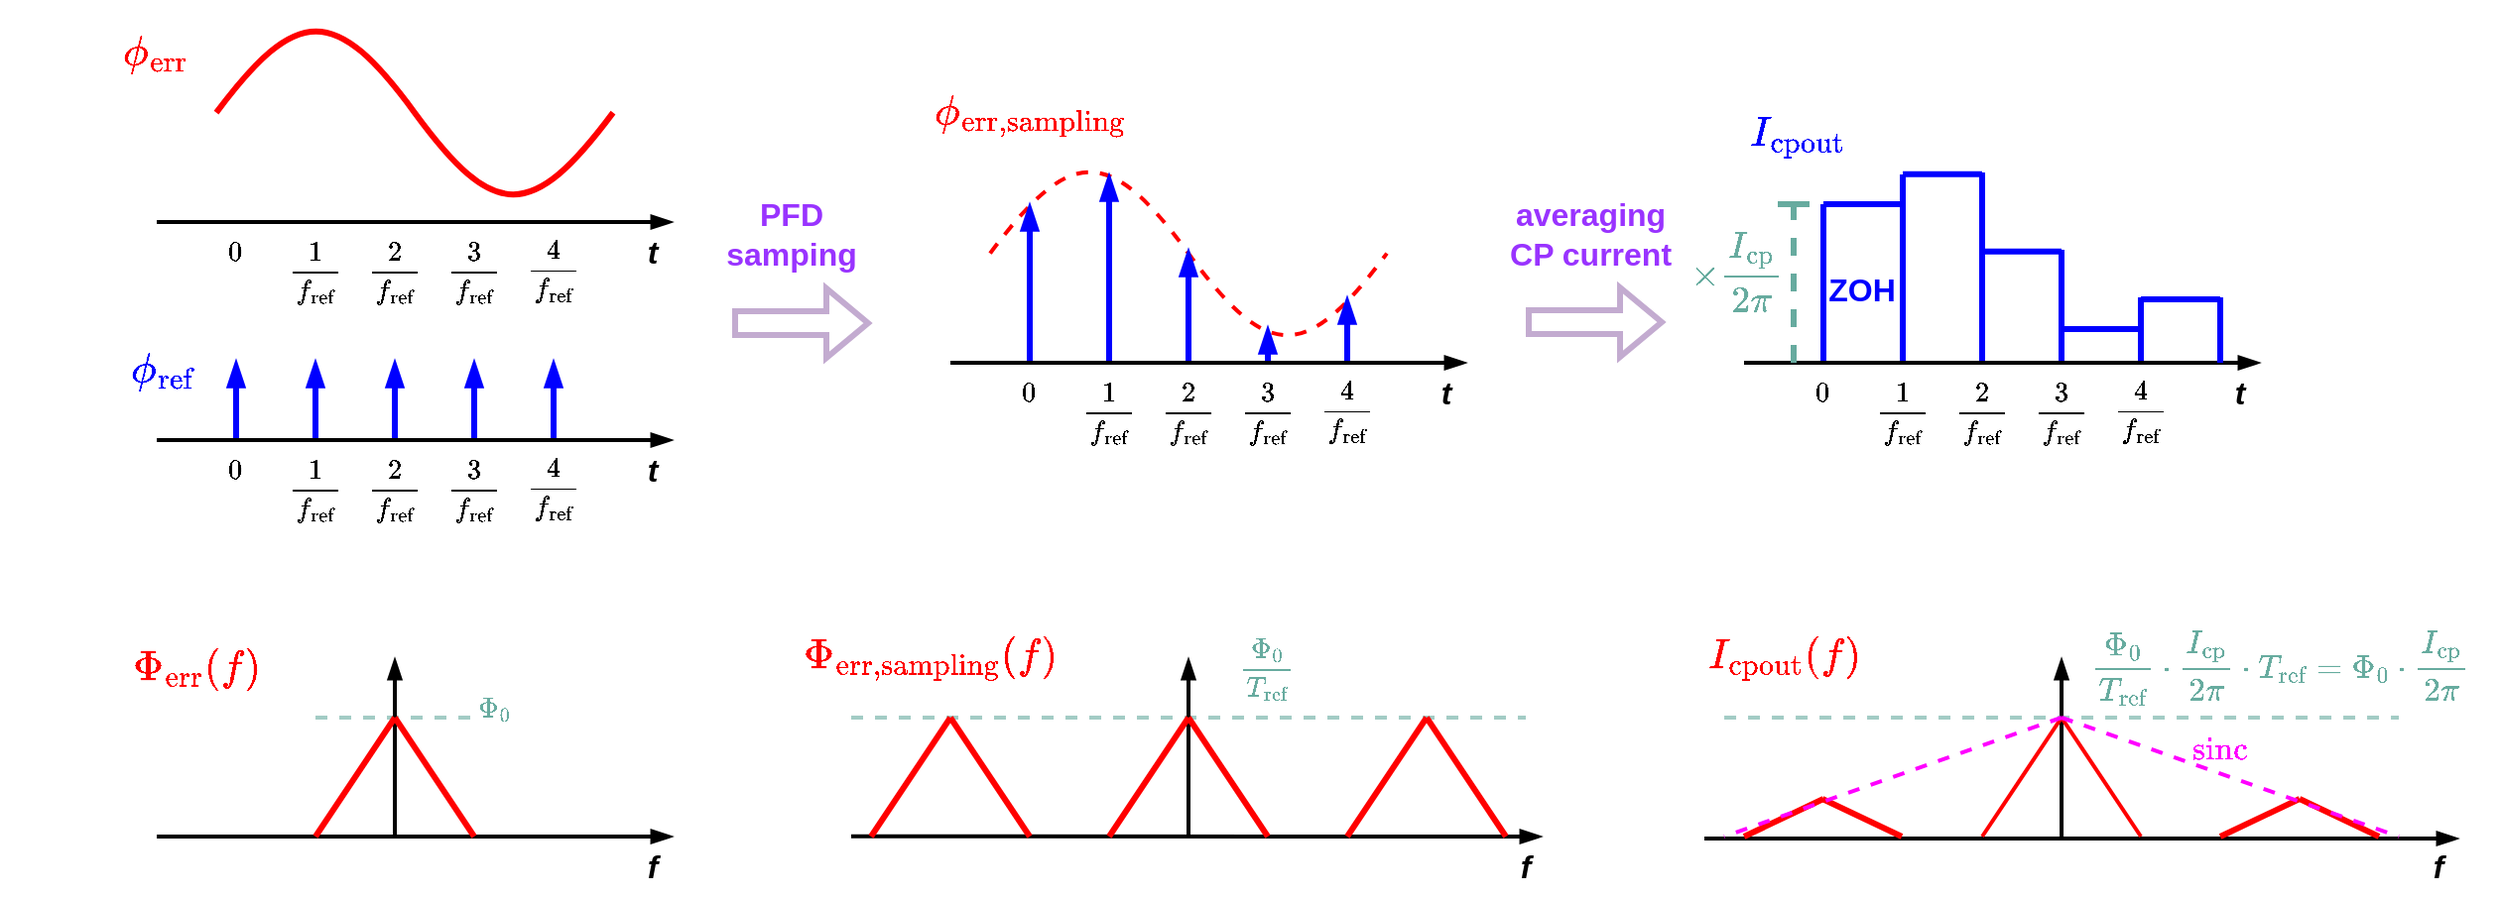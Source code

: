 <mxfile version="28.0.7">
  <diagram name="Page-1" id="WbomQFyr4mOSYKK_uOfv">
    <mxGraphModel dx="1104" dy="745" grid="1" gridSize="10" guides="1" tooltips="1" connect="1" arrows="1" fold="1" page="1" pageScale="1" pageWidth="850" pageHeight="1100" math="1" shadow="0">
      <root>
        <mxCell id="0" />
        <mxCell id="1" parent="0" />
        <mxCell id="v1X2Iz-Z-YhmHoCjYg2L-46" value="" style="endArrow=none;dashed=1;html=1;strokeWidth=2;rounded=0;strokeColor=#67AB9F;opacity=60;" parent="1" edge="1">
          <mxGeometry width="50" height="50" relative="1" as="geometry">
            <mxPoint x="120" y="619" as="sourcePoint" />
            <mxPoint x="200" y="619" as="targetPoint" />
          </mxGeometry>
        </mxCell>
        <mxCell id="v1X2Iz-Z-YhmHoCjYg2L-2" value="" style="pointerEvents=1;verticalLabelPosition=bottom;shadow=0;dashed=0;align=center;html=1;verticalAlign=top;shape=mxgraph.electrical.waveforms.sine_wave;strokeWidth=3;strokeColor=#FF0000;" parent="1" vertex="1">
          <mxGeometry x="70" y="259" width="200" height="110" as="geometry" />
        </mxCell>
        <mxCell id="v1X2Iz-Z-YhmHoCjYg2L-5" value="" style="endArrow=blockThin;html=1;rounded=0;endFill=1;strokeWidth=3;strokeColor=#0000FF;" parent="1" edge="1">
          <mxGeometry width="50" height="50" relative="1" as="geometry">
            <mxPoint x="80" y="479" as="sourcePoint" />
            <mxPoint x="80" y="439" as="targetPoint" />
          </mxGeometry>
        </mxCell>
        <mxCell id="v1X2Iz-Z-YhmHoCjYg2L-6" value="" style="endArrow=blockThin;html=1;rounded=0;endFill=1;strokeWidth=3;strokeColor=#0000FF;" parent="1" edge="1">
          <mxGeometry width="50" height="50" relative="1" as="geometry">
            <mxPoint x="120" y="479" as="sourcePoint" />
            <mxPoint x="120" y="439" as="targetPoint" />
          </mxGeometry>
        </mxCell>
        <mxCell id="v1X2Iz-Z-YhmHoCjYg2L-7" value="" style="endArrow=blockThin;html=1;rounded=0;endFill=1;strokeWidth=3;strokeColor=#0000FF;" parent="1" edge="1">
          <mxGeometry width="50" height="50" relative="1" as="geometry">
            <mxPoint x="160" y="479" as="sourcePoint" />
            <mxPoint x="160" y="439" as="targetPoint" />
          </mxGeometry>
        </mxCell>
        <mxCell id="v1X2Iz-Z-YhmHoCjYg2L-8" value="" style="endArrow=blockThin;html=1;rounded=0;endFill=1;strokeWidth=3;strokeColor=#0000FF;" parent="1" edge="1">
          <mxGeometry width="50" height="50" relative="1" as="geometry">
            <mxPoint x="200" y="479" as="sourcePoint" />
            <mxPoint x="200" y="439" as="targetPoint" />
          </mxGeometry>
        </mxCell>
        <mxCell id="v1X2Iz-Z-YhmHoCjYg2L-9" value="" style="endArrow=blockThin;html=1;rounded=0;endFill=1;strokeWidth=3;strokeColor=#0000FF;" parent="1" edge="1">
          <mxGeometry width="50" height="50" relative="1" as="geometry">
            <mxPoint x="240" y="479" as="sourcePoint" />
            <mxPoint x="240" y="439" as="targetPoint" />
          </mxGeometry>
        </mxCell>
        <mxCell id="v1X2Iz-Z-YhmHoCjYg2L-10" value="" style="endArrow=blockThin;html=1;rounded=0;endFill=1;strokeWidth=2;" parent="1" edge="1">
          <mxGeometry width="50" height="50" relative="1" as="geometry">
            <mxPoint x="40" y="479" as="sourcePoint" />
            <mxPoint x="300" y="479" as="targetPoint" />
          </mxGeometry>
        </mxCell>
        <mxCell id="v1X2Iz-Z-YhmHoCjYg2L-11" value="&lt;font style=&quot;font-size: 18px; color: rgb(255, 0, 0);&quot;&gt;&lt;b&gt;$$\phi_\text{err}$$&lt;/b&gt;&lt;/font&gt;" style="text;html=1;align=center;verticalAlign=middle;whiteSpace=wrap;rounded=0;" parent="1" vertex="1">
          <mxGeometry x="10" y="269" width="60" height="30" as="geometry" />
        </mxCell>
        <mxCell id="v1X2Iz-Z-YhmHoCjYg2L-12" value="&lt;font style=&quot;font-size: 16px; color: rgb(153, 51, 255);&quot;&gt;&lt;b style=&quot;&quot;&gt;PFD samping&lt;/b&gt;&lt;/font&gt;" style="text;html=1;align=center;verticalAlign=middle;whiteSpace=wrap;rounded=0;" parent="1" vertex="1">
          <mxGeometry x="330" y="360" width="60" height="30" as="geometry" />
        </mxCell>
        <mxCell id="v1X2Iz-Z-YhmHoCjYg2L-13" value="" style="shape=flexArrow;endArrow=classic;html=1;rounded=0;strokeColor=#C3ABD0;strokeWidth=3;" parent="1" edge="1">
          <mxGeometry width="50" height="50" relative="1" as="geometry">
            <mxPoint x="330" y="420" as="sourcePoint" />
            <mxPoint x="400" y="420" as="targetPoint" />
          </mxGeometry>
        </mxCell>
        <mxCell id="v1X2Iz-Z-YhmHoCjYg2L-21" value="$$0$$" style="text;html=1;align=center;verticalAlign=middle;whiteSpace=wrap;rounded=0;" parent="1" vertex="1">
          <mxGeometry x="50" y="479" width="60" height="30" as="geometry" />
        </mxCell>
        <mxCell id="v1X2Iz-Z-YhmHoCjYg2L-22" value="$$\frac{1}{f_\text{ref}}$$" style="text;html=1;align=center;verticalAlign=middle;whiteSpace=wrap;rounded=0;" parent="1" vertex="1">
          <mxGeometry x="90" y="489" width="60" height="30" as="geometry" />
        </mxCell>
        <mxCell id="v1X2Iz-Z-YhmHoCjYg2L-23" value="$$\frac{2}{f_\text{ref}}$$" style="text;html=1;align=center;verticalAlign=middle;whiteSpace=wrap;rounded=0;" parent="1" vertex="1">
          <mxGeometry x="130" y="489" width="60" height="30" as="geometry" />
        </mxCell>
        <mxCell id="v1X2Iz-Z-YhmHoCjYg2L-24" value="$$\frac{3}{f_\text{ref}}$$" style="text;html=1;align=center;verticalAlign=middle;whiteSpace=wrap;rounded=0;" parent="1" vertex="1">
          <mxGeometry x="170" y="489" width="60" height="30" as="geometry" />
        </mxCell>
        <mxCell id="v1X2Iz-Z-YhmHoCjYg2L-25" value="$$\frac{4}{f_\text{ref}}$$" style="text;html=1;align=center;verticalAlign=middle;whiteSpace=wrap;rounded=0;" parent="1" vertex="1">
          <mxGeometry x="210" y="489" width="60" height="30" as="geometry" />
        </mxCell>
        <mxCell id="v1X2Iz-Z-YhmHoCjYg2L-26" value="" style="pointerEvents=1;verticalLabelPosition=bottom;shadow=0;dashed=1;align=center;html=1;verticalAlign=top;shape=mxgraph.electrical.waveforms.sine_wave;strokeWidth=2;strokeColor=#FF0000;" parent="1" vertex="1">
          <mxGeometry x="460" y="330" width="200" height="110" as="geometry" />
        </mxCell>
        <mxCell id="v1X2Iz-Z-YhmHoCjYg2L-27" value="" style="endArrow=blockThin;html=1;rounded=0;endFill=1;strokeWidth=3;strokeColor=#0000FF;" parent="1" edge="1">
          <mxGeometry width="50" height="50" relative="1" as="geometry">
            <mxPoint x="480" y="440" as="sourcePoint" />
            <mxPoint x="480" y="360" as="targetPoint" />
          </mxGeometry>
        </mxCell>
        <mxCell id="v1X2Iz-Z-YhmHoCjYg2L-28" value="" style="endArrow=blockThin;html=1;rounded=0;endFill=1;strokeWidth=3;strokeColor=#0000FF;" parent="1" edge="1">
          <mxGeometry width="50" height="50" relative="1" as="geometry">
            <mxPoint x="520" y="440" as="sourcePoint" />
            <mxPoint x="520" y="345" as="targetPoint" />
          </mxGeometry>
        </mxCell>
        <mxCell id="v1X2Iz-Z-YhmHoCjYg2L-29" value="" style="endArrow=blockThin;html=1;rounded=0;endFill=1;strokeWidth=3;strokeColor=#0000FF;" parent="1" edge="1">
          <mxGeometry width="50" height="50" relative="1" as="geometry">
            <mxPoint x="560" y="440" as="sourcePoint" />
            <mxPoint x="560" y="383" as="targetPoint" />
          </mxGeometry>
        </mxCell>
        <mxCell id="v1X2Iz-Z-YhmHoCjYg2L-30" value="" style="endArrow=blockThin;html=1;rounded=0;endFill=1;strokeWidth=3;strokeColor=#0000FF;" parent="1" edge="1">
          <mxGeometry width="50" height="50" relative="1" as="geometry">
            <mxPoint x="600" y="440" as="sourcePoint" />
            <mxPoint x="600" y="422" as="targetPoint" />
          </mxGeometry>
        </mxCell>
        <mxCell id="v1X2Iz-Z-YhmHoCjYg2L-31" value="" style="endArrow=blockThin;html=1;rounded=0;endFill=1;strokeWidth=3;strokeColor=#0000FF;" parent="1" edge="1">
          <mxGeometry width="50" height="50" relative="1" as="geometry">
            <mxPoint x="640" y="440" as="sourcePoint" />
            <mxPoint x="640" y="407" as="targetPoint" />
          </mxGeometry>
        </mxCell>
        <mxCell id="v1X2Iz-Z-YhmHoCjYg2L-32" value="" style="endArrow=blockThin;html=1;rounded=0;endFill=1;strokeWidth=2;" parent="1" edge="1">
          <mxGeometry width="50" height="50" relative="1" as="geometry">
            <mxPoint x="440" y="440" as="sourcePoint" />
            <mxPoint x="700" y="440" as="targetPoint" />
          </mxGeometry>
        </mxCell>
        <mxCell id="v1X2Iz-Z-YhmHoCjYg2L-33" value="$$0$$" style="text;html=1;align=center;verticalAlign=middle;whiteSpace=wrap;rounded=0;" parent="1" vertex="1">
          <mxGeometry x="450" y="440" width="60" height="30" as="geometry" />
        </mxCell>
        <mxCell id="v1X2Iz-Z-YhmHoCjYg2L-34" value="$$\frac{1}{f_\text{ref}}$$" style="text;html=1;align=center;verticalAlign=middle;whiteSpace=wrap;rounded=0;" parent="1" vertex="1">
          <mxGeometry x="490" y="450" width="60" height="30" as="geometry" />
        </mxCell>
        <mxCell id="v1X2Iz-Z-YhmHoCjYg2L-35" value="$$\frac{2}{f_\text{ref}}$$" style="text;html=1;align=center;verticalAlign=middle;whiteSpace=wrap;rounded=0;" parent="1" vertex="1">
          <mxGeometry x="530" y="450" width="60" height="30" as="geometry" />
        </mxCell>
        <mxCell id="v1X2Iz-Z-YhmHoCjYg2L-36" value="$$\frac{3}{f_\text{ref}}$$" style="text;html=1;align=center;verticalAlign=middle;whiteSpace=wrap;rounded=0;" parent="1" vertex="1">
          <mxGeometry x="570" y="450" width="60" height="30" as="geometry" />
        </mxCell>
        <mxCell id="v1X2Iz-Z-YhmHoCjYg2L-37" value="$$\frac{4}{f_\text{ref}}$$" style="text;html=1;align=center;verticalAlign=middle;whiteSpace=wrap;rounded=0;" parent="1" vertex="1">
          <mxGeometry x="610" y="450" width="60" height="30" as="geometry" />
        </mxCell>
        <mxCell id="v1X2Iz-Z-YhmHoCjYg2L-39" value="" style="endArrow=blockThin;html=1;rounded=0;endFill=1;strokeWidth=2;" parent="1" edge="1">
          <mxGeometry width="50" height="50" relative="1" as="geometry">
            <mxPoint x="40" y="679" as="sourcePoint" />
            <mxPoint x="300" y="679" as="targetPoint" />
          </mxGeometry>
        </mxCell>
        <mxCell id="v1X2Iz-Z-YhmHoCjYg2L-42" value="" style="endArrow=blockThin;html=1;rounded=0;endFill=1;strokeWidth=2;" parent="1" edge="1">
          <mxGeometry width="50" height="50" relative="1" as="geometry">
            <mxPoint x="160" y="679" as="sourcePoint" />
            <mxPoint x="160" y="589" as="targetPoint" />
          </mxGeometry>
        </mxCell>
        <mxCell id="v1X2Iz-Z-YhmHoCjYg2L-40" value="" style="endArrow=none;html=1;rounded=0;strokeWidth=3;strokeColor=#FF0000;" parent="1" edge="1">
          <mxGeometry width="50" height="50" relative="1" as="geometry">
            <mxPoint x="120" y="679" as="sourcePoint" />
            <mxPoint x="160" y="619" as="targetPoint" />
          </mxGeometry>
        </mxCell>
        <mxCell id="v1X2Iz-Z-YhmHoCjYg2L-41" value="" style="endArrow=none;html=1;rounded=0;strokeWidth=3;strokeColor=#FF0000;" parent="1" edge="1">
          <mxGeometry width="50" height="50" relative="1" as="geometry">
            <mxPoint x="200" y="679" as="sourcePoint" />
            <mxPoint x="160" y="619" as="targetPoint" />
          </mxGeometry>
        </mxCell>
        <mxCell id="v1X2Iz-Z-YhmHoCjYg2L-43" value="&lt;font style=&quot;font-size: 18px; color: rgb(255, 0, 0);&quot;&gt;&lt;b&gt;$$\Phi_\text{err}(f)$$&lt;/b&gt;&lt;/font&gt;" style="text;html=1;align=center;verticalAlign=middle;whiteSpace=wrap;rounded=0;" parent="1" vertex="1">
          <mxGeometry x="30" y="579" width="60" height="30" as="geometry" />
        </mxCell>
        <mxCell id="v1X2Iz-Z-YhmHoCjYg2L-44" value="&lt;font style=&quot;font-size: 16px;&quot;&gt;&lt;b&gt;&lt;i&gt;t&lt;/i&gt;&lt;/b&gt;&lt;/font&gt;" style="text;html=1;align=center;verticalAlign=middle;whiteSpace=wrap;rounded=0;" parent="1" vertex="1">
          <mxGeometry x="260" y="479" width="60" height="30" as="geometry" />
        </mxCell>
        <mxCell id="v1X2Iz-Z-YhmHoCjYg2L-45" value="&lt;font style=&quot;font-size: 16px;&quot;&gt;&lt;b&gt;&lt;i&gt;f&lt;/i&gt;&lt;/b&gt;&lt;/font&gt;" style="text;html=1;align=center;verticalAlign=middle;whiteSpace=wrap;rounded=0;" parent="1" vertex="1">
          <mxGeometry x="260" y="679" width="60" height="30" as="geometry" />
        </mxCell>
        <mxCell id="v1X2Iz-Z-YhmHoCjYg2L-47" value="&lt;font style=&quot;color: rgb(103, 171, 159);&quot;&gt;&lt;b style=&quot;&quot;&gt;$$\Phi_0$$&lt;/b&gt;&lt;/font&gt;" style="text;html=1;align=center;verticalAlign=middle;whiteSpace=wrap;rounded=0;" parent="1" vertex="1">
          <mxGeometry x="180" y="599" width="60" height="30" as="geometry" />
        </mxCell>
        <mxCell id="v1X2Iz-Z-YhmHoCjYg2L-48" value="" style="endArrow=none;dashed=1;html=1;strokeWidth=2;rounded=0;strokeColor=#67AB9F;opacity=60;" parent="1" edge="1">
          <mxGeometry width="50" height="50" relative="1" as="geometry">
            <mxPoint x="390" y="619" as="sourcePoint" />
            <mxPoint x="730" y="619" as="targetPoint" />
          </mxGeometry>
        </mxCell>
        <mxCell id="v1X2Iz-Z-YhmHoCjYg2L-49" value="" style="endArrow=blockThin;html=1;rounded=0;endFill=1;strokeWidth=2;exitX=0.833;exitY=-0.003;exitDx=0;exitDy=0;exitPerimeter=0;" parent="1" edge="1">
          <mxGeometry width="50" height="50" relative="1" as="geometry">
            <mxPoint x="389.98" y="678.91" as="sourcePoint" />
            <mxPoint x="738" y="679" as="targetPoint" />
          </mxGeometry>
        </mxCell>
        <mxCell id="v1X2Iz-Z-YhmHoCjYg2L-50" value="" style="endArrow=blockThin;html=1;rounded=0;endFill=1;strokeWidth=2;" parent="1" edge="1">
          <mxGeometry width="50" height="50" relative="1" as="geometry">
            <mxPoint x="560" y="679" as="sourcePoint" />
            <mxPoint x="560" y="589" as="targetPoint" />
          </mxGeometry>
        </mxCell>
        <mxCell id="v1X2Iz-Z-YhmHoCjYg2L-51" value="" style="endArrow=none;html=1;rounded=0;strokeWidth=3;strokeColor=#FF0000;" parent="1" edge="1">
          <mxGeometry width="50" height="50" relative="1" as="geometry">
            <mxPoint x="520" y="679" as="sourcePoint" />
            <mxPoint x="560" y="619" as="targetPoint" />
          </mxGeometry>
        </mxCell>
        <mxCell id="v1X2Iz-Z-YhmHoCjYg2L-52" value="" style="endArrow=none;html=1;rounded=0;strokeWidth=3;strokeColor=#FF0000;" parent="1" edge="1">
          <mxGeometry width="50" height="50" relative="1" as="geometry">
            <mxPoint x="600" y="679" as="sourcePoint" />
            <mxPoint x="560" y="619" as="targetPoint" />
          </mxGeometry>
        </mxCell>
        <mxCell id="v1X2Iz-Z-YhmHoCjYg2L-54" value="&lt;font style=&quot;font-size: 16px;&quot;&gt;&lt;b&gt;&lt;i&gt;f&lt;/i&gt;&lt;/b&gt;&lt;/font&gt;" style="text;html=1;align=center;verticalAlign=middle;whiteSpace=wrap;rounded=0;" parent="1" vertex="1">
          <mxGeometry x="700" y="679" width="60" height="30" as="geometry" />
        </mxCell>
        <mxCell id="v1X2Iz-Z-YhmHoCjYg2L-55" value="&lt;font style=&quot;color: rgb(103, 171, 159);&quot;&gt;&lt;b style=&quot;&quot;&gt;$$\frac{\Phi_0}{T_\text{ref}}$$&lt;/b&gt;&lt;/font&gt;" style="text;html=1;align=center;verticalAlign=middle;whiteSpace=wrap;rounded=0;" parent="1" vertex="1">
          <mxGeometry x="570" y="579" width="60" height="30" as="geometry" />
        </mxCell>
        <mxCell id="v1X2Iz-Z-YhmHoCjYg2L-58" value="" style="endArrow=none;html=1;rounded=0;strokeWidth=3;strokeColor=#FF0000;" parent="1" edge="1">
          <mxGeometry width="50" height="50" relative="1" as="geometry">
            <mxPoint x="640" y="679" as="sourcePoint" />
            <mxPoint x="680" y="619" as="targetPoint" />
          </mxGeometry>
        </mxCell>
        <mxCell id="v1X2Iz-Z-YhmHoCjYg2L-59" value="" style="endArrow=none;html=1;rounded=0;strokeWidth=3;strokeColor=#FF0000;" parent="1" edge="1">
          <mxGeometry width="50" height="50" relative="1" as="geometry">
            <mxPoint x="720" y="679" as="sourcePoint" />
            <mxPoint x="680" y="619" as="targetPoint" />
          </mxGeometry>
        </mxCell>
        <mxCell id="v1X2Iz-Z-YhmHoCjYg2L-62" value="" style="endArrow=none;html=1;rounded=0;strokeWidth=3;strokeColor=#FF0000;" parent="1" edge="1">
          <mxGeometry width="50" height="50" relative="1" as="geometry">
            <mxPoint x="400" y="679" as="sourcePoint" />
            <mxPoint x="440" y="619" as="targetPoint" />
          </mxGeometry>
        </mxCell>
        <mxCell id="v1X2Iz-Z-YhmHoCjYg2L-63" value="" style="endArrow=none;html=1;rounded=0;strokeWidth=3;strokeColor=#FF0000;" parent="1" edge="1">
          <mxGeometry width="50" height="50" relative="1" as="geometry">
            <mxPoint x="480" y="679" as="sourcePoint" />
            <mxPoint x="440" y="619" as="targetPoint" />
          </mxGeometry>
        </mxCell>
        <mxCell id="v1X2Iz-Z-YhmHoCjYg2L-64" value="&lt;font style=&quot;font-size: 18px; color: rgb(255, 0, 0);&quot;&gt;&lt;b&gt;$$\Phi_\text{err,sampling}(f)$$&lt;/b&gt;&lt;/font&gt;" style="text;html=1;align=center;verticalAlign=middle;whiteSpace=wrap;rounded=0;" parent="1" vertex="1">
          <mxGeometry x="400" y="574" width="60" height="30" as="geometry" />
        </mxCell>
        <mxCell id="v1X2Iz-Z-YhmHoCjYg2L-65" value="&lt;font style=&quot;font-size: 18px; color: rgb(255, 0, 0);&quot;&gt;&lt;b&gt;$$\phi_\text{err,sampling}$$&lt;/b&gt;&lt;/font&gt;" style="text;html=1;align=center;verticalAlign=middle;whiteSpace=wrap;rounded=0;" parent="1" vertex="1">
          <mxGeometry x="450" y="300" width="60" height="30" as="geometry" />
        </mxCell>
        <mxCell id="v1X2Iz-Z-YhmHoCjYg2L-66" value="" style="endArrow=blockThin;html=1;rounded=0;endFill=1;strokeWidth=2;" parent="1" edge="1">
          <mxGeometry width="50" height="50" relative="1" as="geometry">
            <mxPoint x="40" y="369" as="sourcePoint" />
            <mxPoint x="300" y="369" as="targetPoint" />
          </mxGeometry>
        </mxCell>
        <mxCell id="v1X2Iz-Z-YhmHoCjYg2L-67" value="$$0$$" style="text;html=1;align=center;verticalAlign=middle;whiteSpace=wrap;rounded=0;" parent="1" vertex="1">
          <mxGeometry x="50" y="369" width="60" height="30" as="geometry" />
        </mxCell>
        <mxCell id="v1X2Iz-Z-YhmHoCjYg2L-68" value="$$\frac{1}{f_\text{ref}}$$" style="text;html=1;align=center;verticalAlign=middle;whiteSpace=wrap;rounded=0;" parent="1" vertex="1">
          <mxGeometry x="90" y="379" width="60" height="30" as="geometry" />
        </mxCell>
        <mxCell id="v1X2Iz-Z-YhmHoCjYg2L-69" value="$$\frac{2}{f_\text{ref}}$$" style="text;html=1;align=center;verticalAlign=middle;whiteSpace=wrap;rounded=0;" parent="1" vertex="1">
          <mxGeometry x="130" y="379" width="60" height="30" as="geometry" />
        </mxCell>
        <mxCell id="v1X2Iz-Z-YhmHoCjYg2L-70" value="$$\frac{3}{f_\text{ref}}$$" style="text;html=1;align=center;verticalAlign=middle;whiteSpace=wrap;rounded=0;" parent="1" vertex="1">
          <mxGeometry x="170" y="379" width="60" height="30" as="geometry" />
        </mxCell>
        <mxCell id="v1X2Iz-Z-YhmHoCjYg2L-71" value="$$\frac{4}{f_\text{ref}}$$" style="text;html=1;align=center;verticalAlign=middle;whiteSpace=wrap;rounded=0;" parent="1" vertex="1">
          <mxGeometry x="210" y="379" width="60" height="30" as="geometry" />
        </mxCell>
        <mxCell id="v1X2Iz-Z-YhmHoCjYg2L-72" value="&lt;font style=&quot;font-size: 16px;&quot;&gt;&lt;b&gt;&lt;i&gt;t&lt;/i&gt;&lt;/b&gt;&lt;/font&gt;" style="text;html=1;align=center;verticalAlign=middle;whiteSpace=wrap;rounded=0;" parent="1" vertex="1">
          <mxGeometry x="260" y="369" width="60" height="30" as="geometry" />
        </mxCell>
        <mxCell id="v1X2Iz-Z-YhmHoCjYg2L-75" value="" style="endArrow=none;html=1;rounded=0;endFill=0;strokeWidth=3;strokeColor=#0000FF;" parent="1" edge="1">
          <mxGeometry width="50" height="50" relative="1" as="geometry">
            <mxPoint x="880" y="440" as="sourcePoint" />
            <mxPoint x="880" y="360" as="targetPoint" />
          </mxGeometry>
        </mxCell>
        <mxCell id="v1X2Iz-Z-YhmHoCjYg2L-76" value="" style="endArrow=none;html=1;rounded=0;endFill=0;strokeWidth=3;strokeColor=#0000FF;" parent="1" edge="1">
          <mxGeometry width="50" height="50" relative="1" as="geometry">
            <mxPoint x="920" y="440" as="sourcePoint" />
            <mxPoint x="920" y="345" as="targetPoint" />
          </mxGeometry>
        </mxCell>
        <mxCell id="v1X2Iz-Z-YhmHoCjYg2L-77" value="" style="endArrow=none;html=1;rounded=0;endFill=0;strokeWidth=3;strokeColor=#0000FF;" parent="1" edge="1">
          <mxGeometry width="50" height="50" relative="1" as="geometry">
            <mxPoint x="960" y="440" as="sourcePoint" />
            <mxPoint x="960" y="344" as="targetPoint" />
          </mxGeometry>
        </mxCell>
        <mxCell id="v1X2Iz-Z-YhmHoCjYg2L-78" value="" style="endArrow=none;html=1;rounded=0;endFill=0;strokeWidth=3;strokeColor=#0000FF;" parent="1" edge="1">
          <mxGeometry width="50" height="50" relative="1" as="geometry">
            <mxPoint x="1000" y="440" as="sourcePoint" />
            <mxPoint x="1000" y="383" as="targetPoint" />
          </mxGeometry>
        </mxCell>
        <mxCell id="v1X2Iz-Z-YhmHoCjYg2L-79" value="" style="endArrow=none;html=1;rounded=0;endFill=0;strokeWidth=3;strokeColor=#0000FF;" parent="1" edge="1">
          <mxGeometry width="50" height="50" relative="1" as="geometry">
            <mxPoint x="1040" y="440" as="sourcePoint" />
            <mxPoint x="1040" y="407" as="targetPoint" />
          </mxGeometry>
        </mxCell>
        <mxCell id="v1X2Iz-Z-YhmHoCjYg2L-80" value="" style="endArrow=blockThin;html=1;rounded=0;endFill=1;strokeWidth=2;" parent="1" edge="1">
          <mxGeometry width="50" height="50" relative="1" as="geometry">
            <mxPoint x="840" y="440" as="sourcePoint" />
            <mxPoint x="1100" y="440" as="targetPoint" />
          </mxGeometry>
        </mxCell>
        <mxCell id="v1X2Iz-Z-YhmHoCjYg2L-81" value="$$0$$" style="text;html=1;align=center;verticalAlign=middle;whiteSpace=wrap;rounded=0;" parent="1" vertex="1">
          <mxGeometry x="850" y="440" width="60" height="30" as="geometry" />
        </mxCell>
        <mxCell id="v1X2Iz-Z-YhmHoCjYg2L-82" value="$$\frac{1}{f_\text{ref}}$$" style="text;html=1;align=center;verticalAlign=middle;whiteSpace=wrap;rounded=0;" parent="1" vertex="1">
          <mxGeometry x="890" y="450" width="60" height="30" as="geometry" />
        </mxCell>
        <mxCell id="v1X2Iz-Z-YhmHoCjYg2L-83" value="$$\frac{2}{f_\text{ref}}$$" style="text;html=1;align=center;verticalAlign=middle;whiteSpace=wrap;rounded=0;" parent="1" vertex="1">
          <mxGeometry x="930" y="450" width="60" height="30" as="geometry" />
        </mxCell>
        <mxCell id="v1X2Iz-Z-YhmHoCjYg2L-84" value="$$\frac{3}{f_\text{ref}}$$" style="text;html=1;align=center;verticalAlign=middle;whiteSpace=wrap;rounded=0;" parent="1" vertex="1">
          <mxGeometry x="970" y="450" width="60" height="30" as="geometry" />
        </mxCell>
        <mxCell id="v1X2Iz-Z-YhmHoCjYg2L-85" value="$$\frac{4}{f_\text{ref}}$$" style="text;html=1;align=center;verticalAlign=middle;whiteSpace=wrap;rounded=0;" parent="1" vertex="1">
          <mxGeometry x="1010" y="450" width="60" height="30" as="geometry" />
        </mxCell>
        <mxCell id="v1X2Iz-Z-YhmHoCjYg2L-86" value="" style="endArrow=none;html=1;rounded=0;endFill=0;strokeWidth=3;strokeColor=#0000FF;" parent="1" edge="1">
          <mxGeometry width="50" height="50" relative="1" as="geometry">
            <mxPoint x="920" y="360" as="sourcePoint" />
            <mxPoint x="880" y="360" as="targetPoint" />
          </mxGeometry>
        </mxCell>
        <mxCell id="v1X2Iz-Z-YhmHoCjYg2L-87" value="" style="endArrow=none;html=1;rounded=0;endFill=0;strokeWidth=3;strokeColor=#0000FF;" parent="1" edge="1">
          <mxGeometry width="50" height="50" relative="1" as="geometry">
            <mxPoint x="960" y="344.92" as="sourcePoint" />
            <mxPoint x="920" y="344.92" as="targetPoint" />
          </mxGeometry>
        </mxCell>
        <mxCell id="v1X2Iz-Z-YhmHoCjYg2L-88" value="" style="endArrow=none;html=1;rounded=0;endFill=0;strokeWidth=3;strokeColor=#0000FF;" parent="1" edge="1">
          <mxGeometry width="50" height="50" relative="1" as="geometry">
            <mxPoint x="1000" y="383.92" as="sourcePoint" />
            <mxPoint x="960" y="383.92" as="targetPoint" />
          </mxGeometry>
        </mxCell>
        <mxCell id="v1X2Iz-Z-YhmHoCjYg2L-89" value="" style="endArrow=none;html=1;rounded=0;endFill=0;strokeWidth=3;strokeColor=#0000FF;" parent="1" edge="1">
          <mxGeometry width="50" height="50" relative="1" as="geometry">
            <mxPoint x="1039" y="423" as="sourcePoint" />
            <mxPoint x="999" y="423" as="targetPoint" />
          </mxGeometry>
        </mxCell>
        <mxCell id="v1X2Iz-Z-YhmHoCjYg2L-90" value="" style="endArrow=none;html=1;rounded=0;endFill=0;strokeWidth=3;strokeColor=#0000FF;" parent="1" edge="1">
          <mxGeometry width="50" height="50" relative="1" as="geometry">
            <mxPoint x="1080" y="408" as="sourcePoint" />
            <mxPoint x="1040" y="408" as="targetPoint" />
          </mxGeometry>
        </mxCell>
        <mxCell id="v1X2Iz-Z-YhmHoCjYg2L-91" value="" style="endArrow=none;html=1;rounded=0;endFill=0;strokeWidth=3;strokeColor=#0000FF;" parent="1" edge="1">
          <mxGeometry width="50" height="50" relative="1" as="geometry">
            <mxPoint x="1080" y="440" as="sourcePoint" />
            <mxPoint x="1080" y="407" as="targetPoint" />
          </mxGeometry>
        </mxCell>
        <mxCell id="v1X2Iz-Z-YhmHoCjYg2L-94" value="&lt;font style=&quot;font-size: 18px; color: rgb(0, 0, 255);&quot;&gt;&lt;b style=&quot;&quot;&gt;$$\phi_\text{ref}$$&lt;/b&gt;&lt;/font&gt;" style="text;html=1;align=center;verticalAlign=middle;whiteSpace=wrap;rounded=0;" parent="1" vertex="1">
          <mxGeometry x="20" y="429" width="45" height="30" as="geometry" />
        </mxCell>
        <mxCell id="v1X2Iz-Z-YhmHoCjYg2L-95" value="&lt;font style=&quot;font-size: 16px; color: rgb(153, 51, 255);&quot;&gt;&lt;b style=&quot;&quot;&gt;averaging&amp;nbsp; CP current&amp;nbsp;&lt;/b&gt;&lt;/font&gt;" style="text;html=1;align=center;verticalAlign=middle;whiteSpace=wrap;rounded=0;" parent="1" vertex="1">
          <mxGeometry x="720" y="360" width="90" height="30" as="geometry" />
        </mxCell>
        <mxCell id="v1X2Iz-Z-YhmHoCjYg2L-96" value="" style="shape=flexArrow;endArrow=classic;html=1;rounded=0;strokeColor=#C3ABD0;strokeWidth=3;" parent="1" edge="1">
          <mxGeometry width="50" height="50" relative="1" as="geometry">
            <mxPoint x="730" y="419.52" as="sourcePoint" />
            <mxPoint x="800" y="419.52" as="targetPoint" />
          </mxGeometry>
        </mxCell>
        <mxCell id="v1X2Iz-Z-YhmHoCjYg2L-97" value="&lt;font style=&quot;font-size: 16px; color: rgb(103, 171, 159);&quot;&gt;&lt;b style=&quot;&quot;&gt;$$\times\frac{I_\text{cp}}{2\pi}$$&lt;/b&gt;&lt;/font&gt;" style="text;html=1;align=center;verticalAlign=middle;whiteSpace=wrap;rounded=0;" parent="1" vertex="1">
          <mxGeometry x="814" y="379" width="45" height="30" as="geometry" />
        </mxCell>
        <mxCell id="v1X2Iz-Z-YhmHoCjYg2L-99" value="&lt;font style=&quot;font-size: 18px; color: rgb(0, 0, 255);&quot;&gt;&lt;b style=&quot;&quot;&gt;$$I_\text{cpout}$$&lt;/b&gt;&lt;/font&gt;" style="text;html=1;align=center;verticalAlign=middle;whiteSpace=wrap;rounded=0;" parent="1" vertex="1">
          <mxGeometry x="845" y="310" width="45" height="30" as="geometry" />
        </mxCell>
        <mxCell id="v1X2Iz-Z-YhmHoCjYg2L-100" value="&lt;font style=&quot;color: rgb(0, 0, 255); font-size: 16px;&quot;&gt;&lt;b style=&quot;&quot;&gt;ZOH&lt;/b&gt;&lt;/font&gt;" style="text;html=1;align=center;verticalAlign=middle;whiteSpace=wrap;rounded=0;strokeWidth=3;" parent="1" vertex="1">
          <mxGeometry x="877" y="388" width="45" height="30" as="geometry" />
        </mxCell>
        <mxCell id="v1X2Iz-Z-YhmHoCjYg2L-101" value="" style="endArrow=none;dashed=1;html=1;strokeWidth=2;rounded=0;strokeColor=#67AB9F;opacity=60;" parent="1" edge="1">
          <mxGeometry width="50" height="50" relative="1" as="geometry">
            <mxPoint x="830.02" y="619" as="sourcePoint" />
            <mxPoint x="1170.02" y="619" as="targetPoint" />
          </mxGeometry>
        </mxCell>
        <mxCell id="v1X2Iz-Z-YhmHoCjYg2L-102" value="" style="endArrow=blockThin;html=1;rounded=0;endFill=1;strokeWidth=2;" parent="1" edge="1">
          <mxGeometry width="50" height="50" relative="1" as="geometry">
            <mxPoint x="820" y="680" as="sourcePoint" />
            <mxPoint x="1200" y="680" as="targetPoint" />
          </mxGeometry>
        </mxCell>
        <mxCell id="v1X2Iz-Z-YhmHoCjYg2L-103" value="" style="endArrow=blockThin;html=1;rounded=0;endFill=1;strokeWidth=2;" parent="1" edge="1">
          <mxGeometry width="50" height="50" relative="1" as="geometry">
            <mxPoint x="1000.02" y="679" as="sourcePoint" />
            <mxPoint x="1000.02" y="589" as="targetPoint" />
          </mxGeometry>
        </mxCell>
        <mxCell id="v1X2Iz-Z-YhmHoCjYg2L-104" value="" style="endArrow=none;html=1;rounded=0;strokeWidth=2;strokeColor=#FF0000;" parent="1" edge="1">
          <mxGeometry width="50" height="50" relative="1" as="geometry">
            <mxPoint x="960.02" y="679" as="sourcePoint" />
            <mxPoint x="1000.02" y="619" as="targetPoint" />
          </mxGeometry>
        </mxCell>
        <mxCell id="v1X2Iz-Z-YhmHoCjYg2L-105" value="" style="endArrow=none;html=1;rounded=0;strokeWidth=2;strokeColor=#FF0000;" parent="1" edge="1">
          <mxGeometry width="50" height="50" relative="1" as="geometry">
            <mxPoint x="1040.02" y="679" as="sourcePoint" />
            <mxPoint x="1000.02" y="619" as="targetPoint" />
          </mxGeometry>
        </mxCell>
        <mxCell id="v1X2Iz-Z-YhmHoCjYg2L-107" value="&lt;font style=&quot;font-size: 14px;&quot; color=&quot;#67ab9f&quot;&gt;&lt;b style=&quot;&quot;&gt;$$\frac{\Phi_0}{T_\text{ref}}\cdot \frac{I_\text{cp}}{2\pi}\cdot T_\text{ref}=\Phi_0\cdot \frac{I_\text{cp}}{2\pi}$$&lt;/b&gt;&lt;/font&gt;" style="text;html=1;align=center;verticalAlign=middle;whiteSpace=wrap;rounded=0;" parent="1" vertex="1">
          <mxGeometry x="1030" y="579" width="160" height="30" as="geometry" />
        </mxCell>
        <mxCell id="v1X2Iz-Z-YhmHoCjYg2L-108" value="" style="endArrow=none;html=1;rounded=0;strokeWidth=3;strokeColor=#FF0000;" parent="1" edge="1">
          <mxGeometry width="50" height="50" relative="1" as="geometry">
            <mxPoint x="1080.02" y="679" as="sourcePoint" />
            <mxPoint x="1120" y="660" as="targetPoint" />
          </mxGeometry>
        </mxCell>
        <mxCell id="v1X2Iz-Z-YhmHoCjYg2L-109" value="" style="endArrow=none;html=1;rounded=0;strokeWidth=3;strokeColor=#FF0000;" parent="1" edge="1">
          <mxGeometry width="50" height="50" relative="1" as="geometry">
            <mxPoint x="1160.02" y="679" as="sourcePoint" />
            <mxPoint x="1120" y="660" as="targetPoint" />
          </mxGeometry>
        </mxCell>
        <mxCell id="v1X2Iz-Z-YhmHoCjYg2L-110" value="" style="endArrow=none;html=1;rounded=0;strokeWidth=3;strokeColor=#FF0000;" parent="1" edge="1">
          <mxGeometry width="50" height="50" relative="1" as="geometry">
            <mxPoint x="840.02" y="679" as="sourcePoint" />
            <mxPoint x="880" y="660" as="targetPoint" />
          </mxGeometry>
        </mxCell>
        <mxCell id="v1X2Iz-Z-YhmHoCjYg2L-111" value="" style="endArrow=none;html=1;rounded=0;strokeWidth=3;strokeColor=#FF0000;" parent="1" edge="1">
          <mxGeometry width="50" height="50" relative="1" as="geometry">
            <mxPoint x="919.51" y="679" as="sourcePoint" />
            <mxPoint x="879.49" y="660" as="targetPoint" />
          </mxGeometry>
        </mxCell>
        <mxCell id="v1X2Iz-Z-YhmHoCjYg2L-112" value="&lt;font style=&quot;font-size: 18px; color: rgb(255, 0, 0);&quot;&gt;&lt;b&gt;$$I_\text{cpout}(f)$$&lt;/b&gt;&lt;/font&gt;" style="text;html=1;align=center;verticalAlign=middle;whiteSpace=wrap;rounded=0;" parent="1" vertex="1">
          <mxGeometry x="830" y="574" width="60" height="30" as="geometry" />
        </mxCell>
        <mxCell id="v1X2Iz-Z-YhmHoCjYg2L-114" value="" style="endArrow=none;html=1;rounded=0;strokeColor=#FF00FF;dashed=1;strokeWidth=2;" parent="1" edge="1">
          <mxGeometry width="50" height="50" relative="1" as="geometry">
            <mxPoint x="1000" y="619" as="sourcePoint" />
            <mxPoint x="1170" y="679" as="targetPoint" />
          </mxGeometry>
        </mxCell>
        <mxCell id="v1X2Iz-Z-YhmHoCjYg2L-116" value="" style="endArrow=none;html=1;rounded=0;strokeColor=#FF00FF;dashed=1;strokeWidth=2;" parent="1" edge="1">
          <mxGeometry width="50" height="50" relative="1" as="geometry">
            <mxPoint x="1000" y="619" as="sourcePoint" />
            <mxPoint x="830" y="679" as="targetPoint" />
          </mxGeometry>
        </mxCell>
        <mxCell id="v1X2Iz-Z-YhmHoCjYg2L-117" value="&lt;font style=&quot;color: rgb(255, 0, 255); font-size: 14px;&quot;&gt;&lt;b style=&quot;&quot;&gt;$$\text{sinc}$$&lt;/b&gt;&lt;/font&gt;" style="text;html=1;align=center;verticalAlign=middle;whiteSpace=wrap;rounded=0;" parent="1" vertex="1">
          <mxGeometry x="1050" y="620" width="60" height="30" as="geometry" />
        </mxCell>
        <mxCell id="O5x6K-PuyJ6r4iNwGTU9-1" value="&lt;font style=&quot;font-size: 16px;&quot;&gt;&lt;b&gt;&lt;i&gt;t&lt;/i&gt;&lt;/b&gt;&lt;/font&gt;" style="text;html=1;align=center;verticalAlign=middle;whiteSpace=wrap;rounded=0;" parent="1" vertex="1">
          <mxGeometry x="660" y="440" width="60" height="30" as="geometry" />
        </mxCell>
        <mxCell id="O5x6K-PuyJ6r4iNwGTU9-2" value="&lt;font style=&quot;font-size: 16px;&quot;&gt;&lt;b&gt;&lt;i&gt;t&lt;/i&gt;&lt;/b&gt;&lt;/font&gt;" style="text;html=1;align=center;verticalAlign=middle;whiteSpace=wrap;rounded=0;" parent="1" vertex="1">
          <mxGeometry x="1060" y="440" width="60" height="30" as="geometry" />
        </mxCell>
        <mxCell id="O5x6K-PuyJ6r4iNwGTU9-3" value="&lt;font style=&quot;font-size: 16px;&quot;&gt;&lt;b&gt;&lt;i&gt;f&lt;/i&gt;&lt;/b&gt;&lt;/font&gt;" style="text;html=1;align=center;verticalAlign=middle;whiteSpace=wrap;rounded=0;" parent="1" vertex="1">
          <mxGeometry x="1160" y="679" width="60" height="30" as="geometry" />
        </mxCell>
        <mxCell id="JK-ndHyI9qrgXiUIDrbA-1" value="" style="endArrow=baseDash;html=1;rounded=0;endFill=0;strokeWidth=3;strokeColor=#67AB9F;endSize=12;dashed=1;" edge="1" parent="1">
          <mxGeometry width="50" height="50" relative="1" as="geometry">
            <mxPoint x="865" y="440" as="sourcePoint" />
            <mxPoint x="865" y="360" as="targetPoint" />
          </mxGeometry>
        </mxCell>
      </root>
    </mxGraphModel>
  </diagram>
</mxfile>
